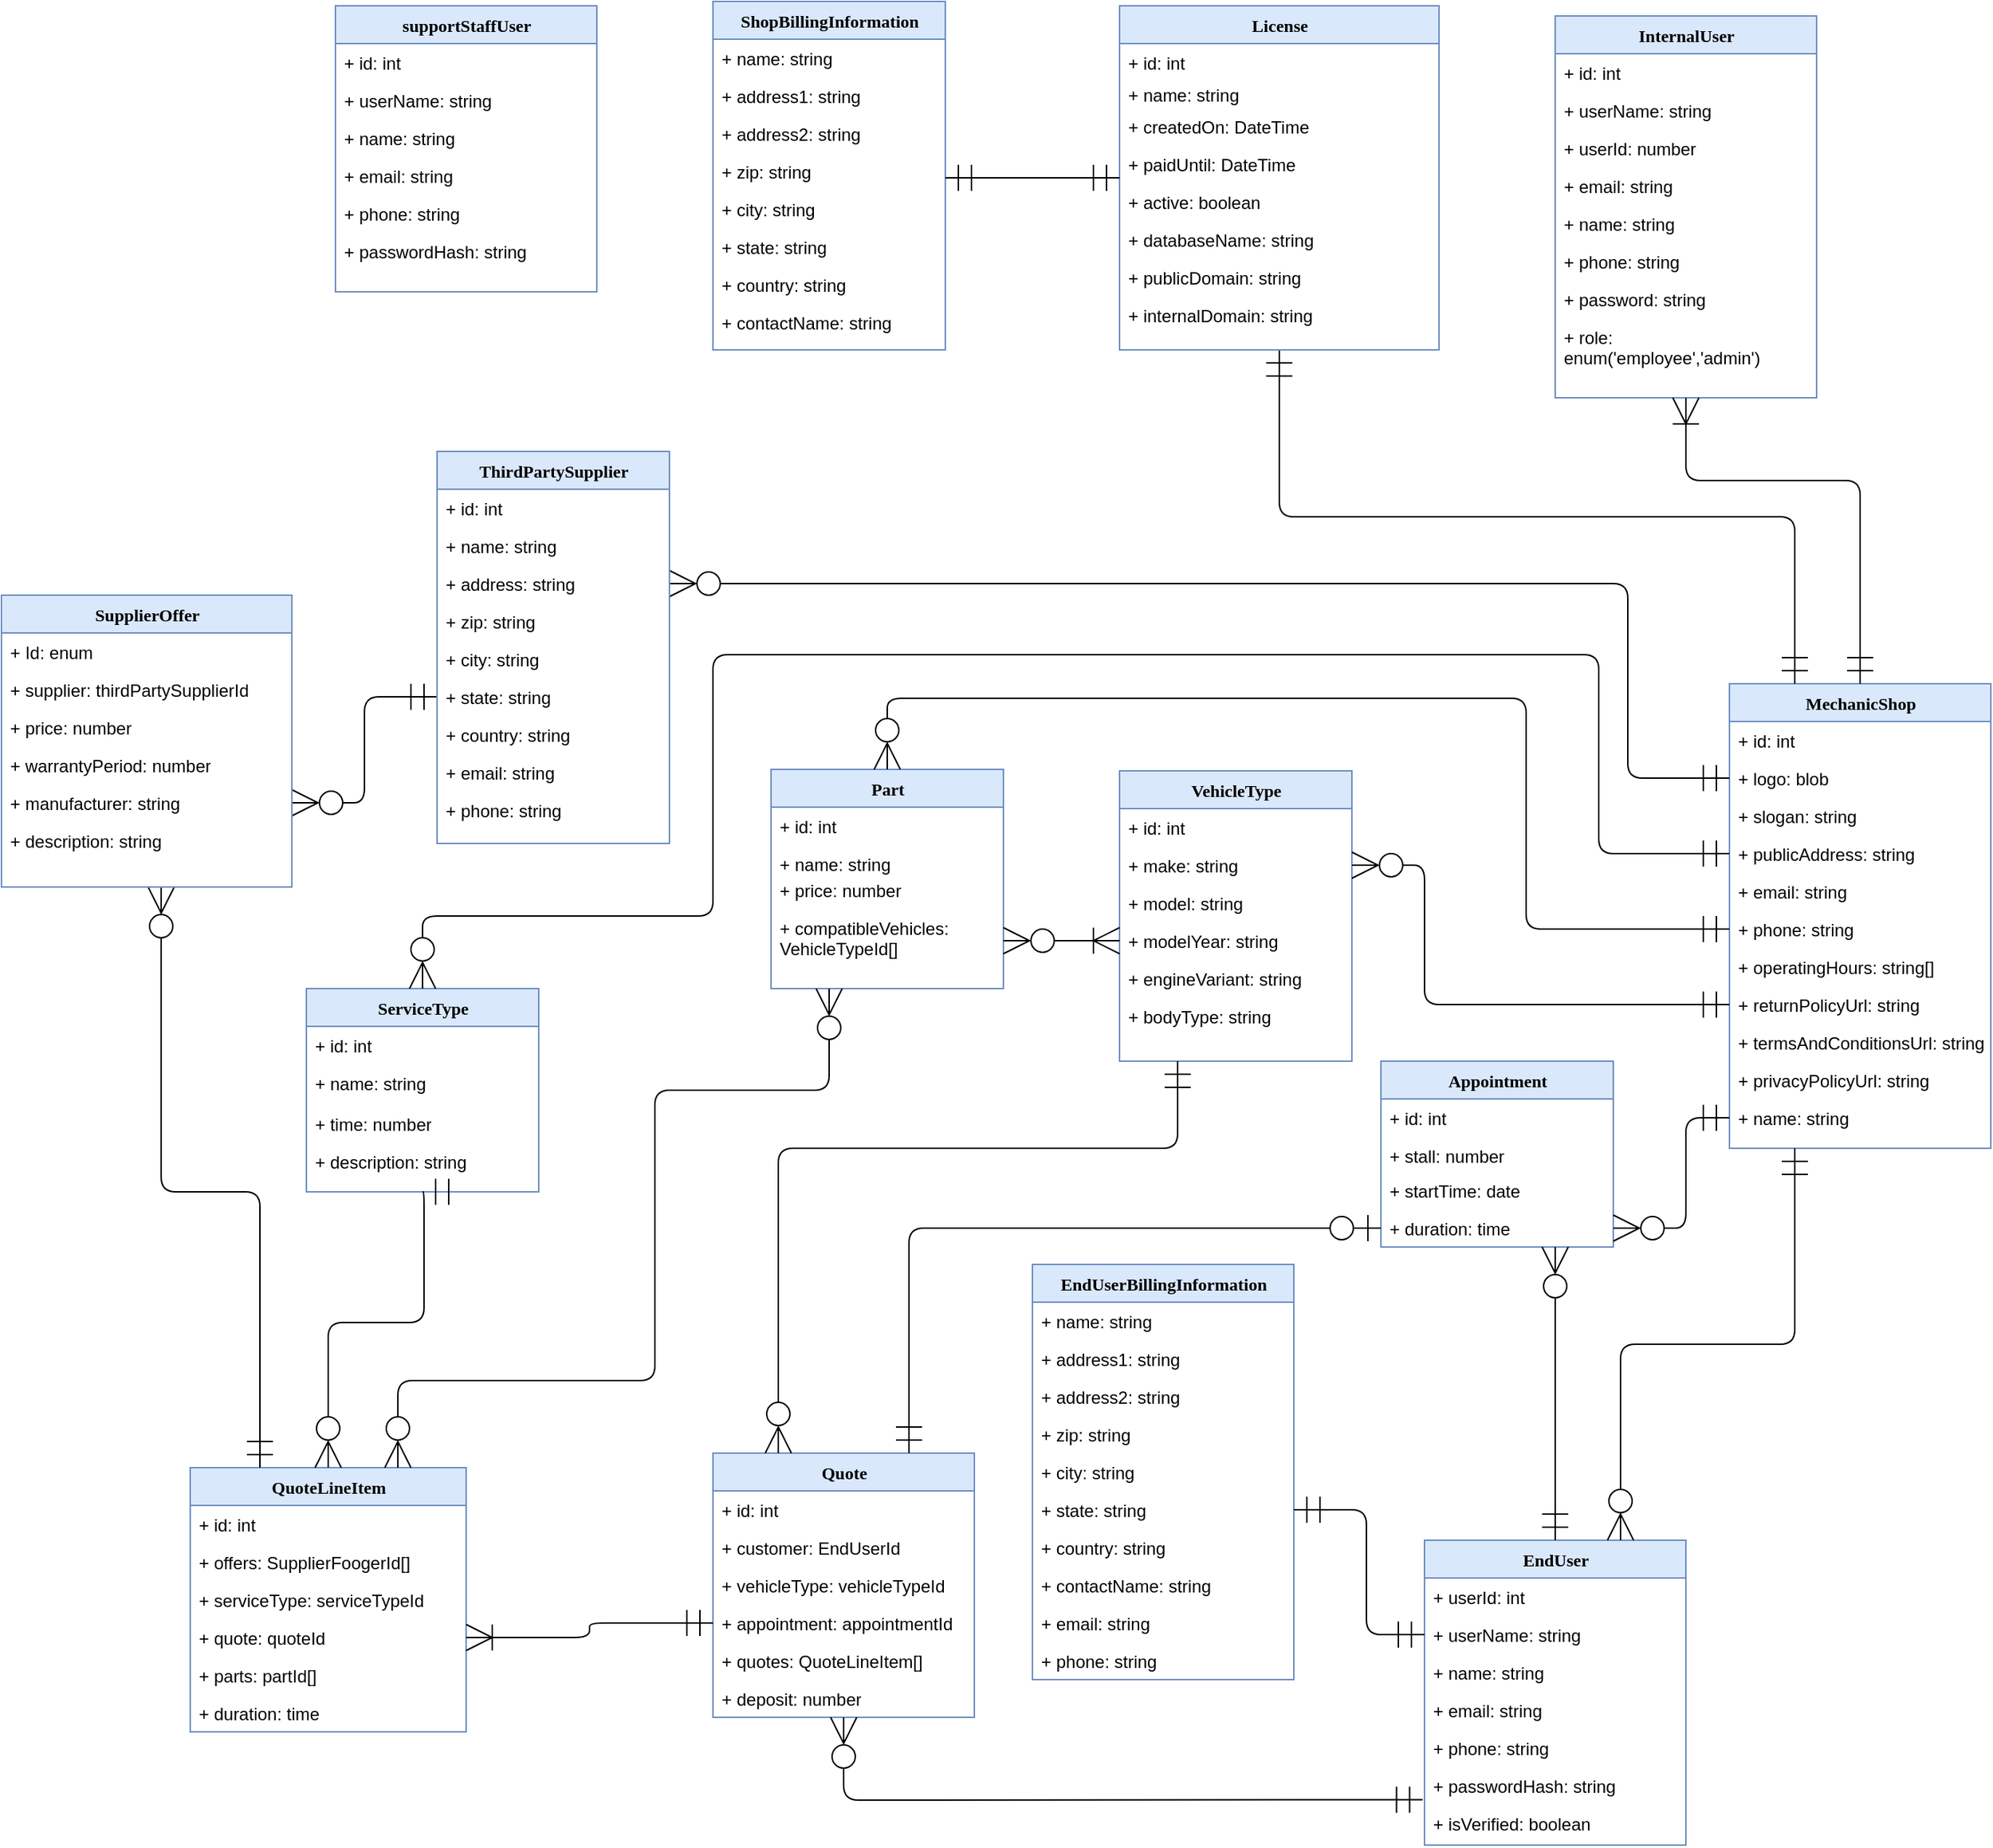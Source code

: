 <mxfile version="20.5.3" type="github">
  <diagram name="Page-1" id="9f46799a-70d6-7492-0946-bef42562c5a5">
    <mxGraphModel dx="2372" dy="1556" grid="1" gridSize="10" guides="1" tooltips="1" connect="1" arrows="1" fold="1" page="1" pageScale="1" pageWidth="1100" pageHeight="850" background="none" math="0" shadow="0">
      <root>
        <mxCell id="0" />
        <mxCell id="1" parent="0" />
        <mxCell id="78961159f06e98e8-56" value="MechanicShop" style="swimlane;html=1;fontStyle=1;align=center;verticalAlign=top;childLayout=stackLayout;horizontal=1;startSize=26;horizontalStack=0;resizeParent=1;resizeLast=0;collapsible=1;marginBottom=0;swimlaneFillColor=#ffffff;rounded=0;shadow=0;comic=0;labelBackgroundColor=none;strokeWidth=1;fillColor=#dae8fc;fontFamily=Verdana;fontSize=12;strokeColor=#6c8ebf;" parent="1" vertex="1">
          <mxGeometry x="750" y="450" width="180" height="320" as="geometry" />
        </mxCell>
        <mxCell id="H57DBLvsiJcWtCzNr-ad-3" value="+ id: int" style="text;html=1;strokeColor=none;fillColor=none;align=left;verticalAlign=top;spacingLeft=4;spacingRight=4;whiteSpace=wrap;overflow=hidden;rotatable=0;points=[[0,0.5],[1,0.5]];portConstraint=eastwest;" parent="78961159f06e98e8-56" vertex="1">
          <mxGeometry y="26" width="180" height="26" as="geometry" />
        </mxCell>
        <mxCell id="78961159f06e98e8-57" value="+ logo: blob" style="text;html=1;strokeColor=none;fillColor=none;align=left;verticalAlign=top;spacingLeft=4;spacingRight=4;whiteSpace=wrap;overflow=hidden;rotatable=0;points=[[0,0.5],[1,0.5]];portConstraint=eastwest;" parent="78961159f06e98e8-56" vertex="1">
          <mxGeometry y="52" width="180" height="26" as="geometry" />
        </mxCell>
        <mxCell id="78961159f06e98e8-58" value="+ slogan: string" style="text;html=1;strokeColor=none;fillColor=none;align=left;verticalAlign=top;spacingLeft=4;spacingRight=4;whiteSpace=wrap;overflow=hidden;rotatable=0;points=[[0,0.5],[1,0.5]];portConstraint=eastwest;" parent="78961159f06e98e8-56" vertex="1">
          <mxGeometry y="78" width="180" height="26" as="geometry" />
        </mxCell>
        <mxCell id="78961159f06e98e8-59" value="+ publicAddress: string" style="text;html=1;strokeColor=none;fillColor=none;align=left;verticalAlign=top;spacingLeft=4;spacingRight=4;whiteSpace=wrap;overflow=hidden;rotatable=0;points=[[0,0.5],[1,0.5]];portConstraint=eastwest;" parent="78961159f06e98e8-56" vertex="1">
          <mxGeometry y="104" width="180" height="26" as="geometry" />
        </mxCell>
        <mxCell id="78961159f06e98e8-60" value="+ email: string" style="text;html=1;strokeColor=none;fillColor=none;align=left;verticalAlign=top;spacingLeft=4;spacingRight=4;whiteSpace=wrap;overflow=hidden;rotatable=0;points=[[0,0.5],[1,0.5]];portConstraint=eastwest;" parent="78961159f06e98e8-56" vertex="1">
          <mxGeometry y="130" width="180" height="26" as="geometry" />
        </mxCell>
        <mxCell id="78961159f06e98e8-61" value="+ phone: string" style="text;html=1;strokeColor=none;fillColor=none;align=left;verticalAlign=top;spacingLeft=4;spacingRight=4;whiteSpace=wrap;overflow=hidden;rotatable=0;points=[[0,0.5],[1,0.5]];portConstraint=eastwest;" parent="78961159f06e98e8-56" vertex="1">
          <mxGeometry y="156" width="180" height="26" as="geometry" />
        </mxCell>
        <mxCell id="78961159f06e98e8-62" value="+ operatingHours: string[]" style="text;html=1;strokeColor=none;fillColor=none;align=left;verticalAlign=top;spacingLeft=4;spacingRight=4;whiteSpace=wrap;overflow=hidden;rotatable=0;points=[[0,0.5],[1,0.5]];portConstraint=eastwest;" parent="78961159f06e98e8-56" vertex="1">
          <mxGeometry y="182" width="180" height="26" as="geometry" />
        </mxCell>
        <mxCell id="78961159f06e98e8-63" value="+ returnPolicyUrl: string" style="text;html=1;strokeColor=none;fillColor=none;align=left;verticalAlign=top;spacingLeft=4;spacingRight=4;whiteSpace=wrap;overflow=hidden;rotatable=0;points=[[0,0.5],[1,0.5]];portConstraint=eastwest;" parent="78961159f06e98e8-56" vertex="1">
          <mxGeometry y="208" width="180" height="26" as="geometry" />
        </mxCell>
        <mxCell id="78961159f06e98e8-65" value="+ termsAndConditionsUrl: string" style="text;html=1;strokeColor=none;fillColor=none;align=left;verticalAlign=top;spacingLeft=4;spacingRight=4;whiteSpace=wrap;overflow=hidden;rotatable=0;points=[[0,0.5],[1,0.5]];portConstraint=eastwest;" parent="78961159f06e98e8-56" vertex="1">
          <mxGeometry y="234" width="180" height="26" as="geometry" />
        </mxCell>
        <mxCell id="78961159f06e98e8-66" value="+ privacyPolicyUrl: string" style="text;html=1;strokeColor=none;fillColor=none;align=left;verticalAlign=top;spacingLeft=4;spacingRight=4;whiteSpace=wrap;overflow=hidden;rotatable=0;points=[[0,0.5],[1,0.5]];portConstraint=eastwest;" parent="78961159f06e98e8-56" vertex="1">
          <mxGeometry y="260" width="180" height="26" as="geometry" />
        </mxCell>
        <mxCell id="MaNafPkNK3dRG7eyU0Rh-2" value="+ name: string" style="text;html=1;strokeColor=none;fillColor=none;align=left;verticalAlign=top;spacingLeft=4;spacingRight=4;whiteSpace=wrap;overflow=hidden;rotatable=0;points=[[0,0.5],[1,0.5]];portConstraint=eastwest;" parent="78961159f06e98e8-56" vertex="1">
          <mxGeometry y="286" width="180" height="26" as="geometry" />
        </mxCell>
        <mxCell id="78961159f06e98e8-82" value="Quote" style="swimlane;html=1;fontStyle=1;align=center;verticalAlign=top;childLayout=stackLayout;horizontal=1;startSize=26;horizontalStack=0;resizeParent=1;resizeLast=0;collapsible=1;marginBottom=0;swimlaneFillColor=#ffffff;rounded=0;shadow=0;comic=0;labelBackgroundColor=none;strokeWidth=1;fillColor=#dae8fc;fontFamily=Verdana;fontSize=12;strokeColor=#6c8ebf;" parent="1" vertex="1">
          <mxGeometry x="50" y="980" width="180" height="182" as="geometry" />
        </mxCell>
        <mxCell id="78961159f06e98e8-85" value="+ id: int" style="text;html=1;strokeColor=none;fillColor=none;align=left;verticalAlign=top;spacingLeft=4;spacingRight=4;whiteSpace=wrap;overflow=hidden;rotatable=0;points=[[0,0.5],[1,0.5]];portConstraint=eastwest;" parent="78961159f06e98e8-82" vertex="1">
          <mxGeometry y="26" width="180" height="26" as="geometry" />
        </mxCell>
        <mxCell id="78961159f06e98e8-83" value="+ customer: EndUserId" style="text;html=1;strokeColor=none;fillColor=none;align=left;verticalAlign=top;spacingLeft=4;spacingRight=4;whiteSpace=wrap;overflow=hidden;rotatable=0;points=[[0,0.5],[1,0.5]];portConstraint=eastwest;" parent="78961159f06e98e8-82" vertex="1">
          <mxGeometry y="52" width="180" height="26" as="geometry" />
        </mxCell>
        <mxCell id="78961159f06e98e8-84" value="+ vehicleType: vehicleTypeId" style="text;html=1;strokeColor=none;fillColor=none;align=left;verticalAlign=top;spacingLeft=4;spacingRight=4;whiteSpace=wrap;overflow=hidden;rotatable=0;points=[[0,0.5],[1,0.5]];portConstraint=eastwest;" parent="78961159f06e98e8-82" vertex="1">
          <mxGeometry y="78" width="180" height="26" as="geometry" />
        </mxCell>
        <mxCell id="78961159f06e98e8-86" value="+ appointment: appointmentId" style="text;html=1;strokeColor=none;fillColor=none;align=left;verticalAlign=top;spacingLeft=4;spacingRight=4;whiteSpace=wrap;overflow=hidden;rotatable=0;points=[[0,0.5],[1,0.5]];portConstraint=eastwest;" parent="78961159f06e98e8-82" vertex="1">
          <mxGeometry y="104" width="180" height="26" as="geometry" />
        </mxCell>
        <mxCell id="oYB8g6RDm28TTKAah0OT-1" value="+ quotes: QuoteLineItem[]" style="text;html=1;strokeColor=none;fillColor=none;align=left;verticalAlign=top;spacingLeft=4;spacingRight=4;whiteSpace=wrap;overflow=hidden;rotatable=0;points=[[0,0.5],[1,0.5]];portConstraint=eastwest;" vertex="1" parent="78961159f06e98e8-82">
          <mxGeometry y="130" width="180" height="26" as="geometry" />
        </mxCell>
        <mxCell id="oYB8g6RDm28TTKAah0OT-2" value="+ deposit: number" style="text;html=1;strokeColor=none;fillColor=none;align=left;verticalAlign=top;spacingLeft=4;spacingRight=4;whiteSpace=wrap;overflow=hidden;rotatable=0;points=[[0,0.5],[1,0.5]];portConstraint=eastwest;" vertex="1" parent="78961159f06e98e8-82">
          <mxGeometry y="156" width="180" height="26" as="geometry" />
        </mxCell>
        <mxCell id="78961159f06e98e8-95" value="QuoteLineItem" style="swimlane;html=1;fontStyle=1;align=center;verticalAlign=top;childLayout=stackLayout;horizontal=1;startSize=26;horizontalStack=0;resizeParent=1;resizeLast=0;collapsible=1;marginBottom=0;swimlaneFillColor=#ffffff;rounded=0;shadow=0;comic=0;labelBackgroundColor=none;strokeWidth=1;fillColor=#dae8fc;fontFamily=Verdana;fontSize=12;strokeColor=#6c8ebf;" parent="1" vertex="1">
          <mxGeometry x="-310" y="990" width="190" height="182" as="geometry" />
        </mxCell>
        <mxCell id="78961159f06e98e8-87" value="+ id: int" style="text;html=1;strokeColor=none;fillColor=none;align=left;verticalAlign=top;spacingLeft=4;spacingRight=4;whiteSpace=wrap;overflow=hidden;rotatable=0;points=[[0,0.5],[1,0.5]];portConstraint=eastwest;" parent="78961159f06e98e8-95" vertex="1">
          <mxGeometry y="26" width="190" height="26" as="geometry" />
        </mxCell>
        <mxCell id="78961159f06e98e8-96" value="+ offers: SupplierFoogerId[]" style="text;html=1;strokeColor=none;fillColor=none;align=left;verticalAlign=top;spacingLeft=4;spacingRight=4;whiteSpace=wrap;overflow=hidden;rotatable=0;points=[[0,0.5],[1,0.5]];portConstraint=eastwest;" parent="78961159f06e98e8-95" vertex="1">
          <mxGeometry y="52" width="190" height="26" as="geometry" />
        </mxCell>
        <mxCell id="78961159f06e98e8-97" value="+ serviceType: serviceTypeId&amp;nbsp;" style="text;html=1;strokeColor=none;fillColor=none;align=left;verticalAlign=top;spacingLeft=4;spacingRight=4;whiteSpace=wrap;overflow=hidden;rotatable=0;points=[[0,0.5],[1,0.5]];portConstraint=eastwest;" parent="78961159f06e98e8-95" vertex="1">
          <mxGeometry y="78" width="190" height="26" as="geometry" />
        </mxCell>
        <mxCell id="78961159f06e98e8-98" value="+ quote: quoteId" style="text;html=1;strokeColor=none;fillColor=none;align=left;verticalAlign=top;spacingLeft=4;spacingRight=4;whiteSpace=wrap;overflow=hidden;rotatable=0;points=[[0,0.5],[1,0.5]];portConstraint=eastwest;" parent="78961159f06e98e8-95" vertex="1">
          <mxGeometry y="104" width="190" height="26" as="geometry" />
        </mxCell>
        <mxCell id="78961159f06e98e8-102" value="+ parts: partId[]" style="text;html=1;strokeColor=none;fillColor=none;align=left;verticalAlign=top;spacingLeft=4;spacingRight=4;whiteSpace=wrap;overflow=hidden;rotatable=0;points=[[0,0.5],[1,0.5]];portConstraint=eastwest;" parent="78961159f06e98e8-95" vertex="1">
          <mxGeometry y="130" width="190" height="26" as="geometry" />
        </mxCell>
        <mxCell id="oYB8g6RDm28TTKAah0OT-4" value="+ duration: time" style="text;html=1;strokeColor=none;fillColor=none;align=left;verticalAlign=top;spacingLeft=4;spacingRight=4;whiteSpace=wrap;overflow=hidden;rotatable=0;points=[[0,0.5],[1,0.5]];portConstraint=eastwest;" vertex="1" parent="78961159f06e98e8-95">
          <mxGeometry y="156" width="190" height="26" as="geometry" />
        </mxCell>
        <mxCell id="46ZdBslRODWZEYfCIZZH-12" value="" style="endArrow=ERmandOne;html=1;edgeStyle=orthogonalEdgeStyle;rounded=1;exitX=0.5;exitY=1;exitDx=0;exitDy=0;entryX=0.25;entryY=0;entryDx=0;entryDy=0;startArrow=ERmandOne;startFill=0;endFill=0;endSize=16;startSize=16;" parent="1" source="ke-xXv9OqPbWqF709rVO-10" target="78961159f06e98e8-56" edge="1">
          <mxGeometry relative="1" as="geometry">
            <mxPoint x="480" y="360" as="sourcePoint" />
            <mxPoint x="500" y="490" as="targetPoint" />
          </mxGeometry>
        </mxCell>
        <mxCell id="46ZdBslRODWZEYfCIZZH-15" value="InternalUser" style="swimlane;html=1;fontStyle=1;align=center;verticalAlign=top;childLayout=stackLayout;horizontal=1;startSize=26;horizontalStack=0;resizeParent=1;resizeLast=0;collapsible=1;marginBottom=0;swimlaneFillColor=#ffffff;rounded=0;shadow=0;comic=0;labelBackgroundColor=none;strokeWidth=1;fillColor=#dae8fc;fontFamily=Verdana;fontSize=12;strokeColor=#6c8ebf;" parent="1" vertex="1">
          <mxGeometry x="630" y="-10" width="180" height="263" as="geometry" />
        </mxCell>
        <mxCell id="H57DBLvsiJcWtCzNr-ad-4" value="+ id: int" style="text;html=1;strokeColor=none;fillColor=none;align=left;verticalAlign=top;spacingLeft=4;spacingRight=4;whiteSpace=wrap;overflow=hidden;rotatable=0;points=[[0,0.5],[1,0.5]];portConstraint=eastwest;" parent="46ZdBslRODWZEYfCIZZH-15" vertex="1">
          <mxGeometry y="26" width="180" height="26" as="geometry" />
        </mxCell>
        <mxCell id="46ZdBslRODWZEYfCIZZH-16" value="+ userName: string" style="text;html=1;strokeColor=none;fillColor=none;align=left;verticalAlign=top;spacingLeft=4;spacingRight=4;whiteSpace=wrap;overflow=hidden;rotatable=0;points=[[0,0.5],[1,0.5]];portConstraint=eastwest;" parent="46ZdBslRODWZEYfCIZZH-15" vertex="1">
          <mxGeometry y="52" width="180" height="26" as="geometry" />
        </mxCell>
        <mxCell id="46ZdBslRODWZEYfCIZZH-17" value="+ userId: number" style="text;html=1;strokeColor=none;fillColor=none;align=left;verticalAlign=top;spacingLeft=4;spacingRight=4;whiteSpace=wrap;overflow=hidden;rotatable=0;points=[[0,0.5],[1,0.5]];portConstraint=eastwest;" parent="46ZdBslRODWZEYfCIZZH-15" vertex="1">
          <mxGeometry y="78" width="180" height="26" as="geometry" />
        </mxCell>
        <mxCell id="46ZdBslRODWZEYfCIZZH-18" value="+ email: string" style="text;html=1;strokeColor=none;fillColor=none;align=left;verticalAlign=top;spacingLeft=4;spacingRight=4;whiteSpace=wrap;overflow=hidden;rotatable=0;points=[[0,0.5],[1,0.5]];portConstraint=eastwest;" parent="46ZdBslRODWZEYfCIZZH-15" vertex="1">
          <mxGeometry y="104" width="180" height="26" as="geometry" />
        </mxCell>
        <mxCell id="46ZdBslRODWZEYfCIZZH-19" value="+ name: string" style="text;html=1;strokeColor=none;fillColor=none;align=left;verticalAlign=top;spacingLeft=4;spacingRight=4;whiteSpace=wrap;overflow=hidden;rotatable=0;points=[[0,0.5],[1,0.5]];portConstraint=eastwest;" parent="46ZdBslRODWZEYfCIZZH-15" vertex="1">
          <mxGeometry y="130" width="180" height="26" as="geometry" />
        </mxCell>
        <mxCell id="46ZdBslRODWZEYfCIZZH-20" value="+ phone: string" style="text;html=1;strokeColor=none;fillColor=none;align=left;verticalAlign=top;spacingLeft=4;spacingRight=4;whiteSpace=wrap;overflow=hidden;rotatable=0;points=[[0,0.5],[1,0.5]];portConstraint=eastwest;" parent="46ZdBslRODWZEYfCIZZH-15" vertex="1">
          <mxGeometry y="156" width="180" height="26" as="geometry" />
        </mxCell>
        <mxCell id="46ZdBslRODWZEYfCIZZH-21" value="+ password: string" style="text;html=1;strokeColor=none;fillColor=none;align=left;verticalAlign=top;spacingLeft=4;spacingRight=4;whiteSpace=wrap;overflow=hidden;rotatable=0;points=[[0,0.5],[1,0.5]];portConstraint=eastwest;" parent="46ZdBslRODWZEYfCIZZH-15" vertex="1">
          <mxGeometry y="182" width="180" height="26" as="geometry" />
        </mxCell>
        <mxCell id="MaNafPkNK3dRG7eyU0Rh-1" value="+ role: enum(&#39;employee&#39;,&#39;admin&#39;)" style="text;html=1;strokeColor=none;fillColor=none;align=left;verticalAlign=top;spacingLeft=4;spacingRight=4;whiteSpace=wrap;overflow=hidden;rotatable=0;points=[[0,0.5],[1,0.5]];portConstraint=eastwest;" parent="46ZdBslRODWZEYfCIZZH-15" vertex="1">
          <mxGeometry y="208" width="180" height="38" as="geometry" />
        </mxCell>
        <mxCell id="46ZdBslRODWZEYfCIZZH-25" value="" style="endArrow=ERoneToMany;html=1;edgeStyle=orthogonalEdgeStyle;rounded=1;exitX=0.5;exitY=0;exitDx=0;exitDy=0;entryX=0.5;entryY=1;entryDx=0;entryDy=0;endFill=0;startArrow=ERmandOne;startFill=0;endSize=16;startSize=16;" parent="1" source="78961159f06e98e8-56" target="46ZdBslRODWZEYfCIZZH-15" edge="1">
          <mxGeometry relative="1" as="geometry">
            <mxPoint x="895" y="708" as="sourcePoint" />
            <mxPoint x="1055" y="708" as="targetPoint" />
            <Array as="points">
              <mxPoint x="840" y="310" />
              <mxPoint x="720" y="310" />
            </Array>
          </mxGeometry>
        </mxCell>
        <mxCell id="46ZdBslRODWZEYfCIZZH-28" value="EndUserBillingInformation" style="swimlane;html=1;fontStyle=1;align=center;verticalAlign=top;childLayout=stackLayout;horizontal=1;startSize=26;horizontalStack=0;resizeParent=1;resizeLast=0;collapsible=1;marginBottom=0;swimlaneFillColor=#ffffff;rounded=0;shadow=0;comic=0;labelBackgroundColor=none;strokeWidth=1;fillColor=#dae8fc;fontFamily=Verdana;fontSize=12;strokeColor=#6c8ebf;" parent="1" vertex="1">
          <mxGeometry x="270" y="850" width="180" height="286" as="geometry" />
        </mxCell>
        <mxCell id="46ZdBslRODWZEYfCIZZH-29" value="+ name: string" style="text;html=1;strokeColor=none;fillColor=none;align=left;verticalAlign=top;spacingLeft=4;spacingRight=4;whiteSpace=wrap;overflow=hidden;rotatable=0;points=[[0,0.5],[1,0.5]];portConstraint=eastwest;" parent="46ZdBslRODWZEYfCIZZH-28" vertex="1">
          <mxGeometry y="26" width="180" height="26" as="geometry" />
        </mxCell>
        <mxCell id="46ZdBslRODWZEYfCIZZH-30" value="+ address1: string" style="text;html=1;strokeColor=none;fillColor=none;align=left;verticalAlign=top;spacingLeft=4;spacingRight=4;whiteSpace=wrap;overflow=hidden;rotatable=0;points=[[0,0.5],[1,0.5]];portConstraint=eastwest;" parent="46ZdBslRODWZEYfCIZZH-28" vertex="1">
          <mxGeometry y="52" width="180" height="26" as="geometry" />
        </mxCell>
        <mxCell id="46ZdBslRODWZEYfCIZZH-31" value="+ address2: string" style="text;html=1;strokeColor=none;fillColor=none;align=left;verticalAlign=top;spacingLeft=4;spacingRight=4;whiteSpace=wrap;overflow=hidden;rotatable=0;points=[[0,0.5],[1,0.5]];portConstraint=eastwest;" parent="46ZdBslRODWZEYfCIZZH-28" vertex="1">
          <mxGeometry y="78" width="180" height="26" as="geometry" />
        </mxCell>
        <mxCell id="46ZdBslRODWZEYfCIZZH-32" value="+ zip: string" style="text;html=1;strokeColor=none;fillColor=none;align=left;verticalAlign=top;spacingLeft=4;spacingRight=4;whiteSpace=wrap;overflow=hidden;rotatable=0;points=[[0,0.5],[1,0.5]];portConstraint=eastwest;" parent="46ZdBslRODWZEYfCIZZH-28" vertex="1">
          <mxGeometry y="104" width="180" height="26" as="geometry" />
        </mxCell>
        <mxCell id="46ZdBslRODWZEYfCIZZH-33" value="+ city: string" style="text;html=1;strokeColor=none;fillColor=none;align=left;verticalAlign=top;spacingLeft=4;spacingRight=4;whiteSpace=wrap;overflow=hidden;rotatable=0;points=[[0,0.5],[1,0.5]];portConstraint=eastwest;" parent="46ZdBslRODWZEYfCIZZH-28" vertex="1">
          <mxGeometry y="130" width="180" height="26" as="geometry" />
        </mxCell>
        <mxCell id="46ZdBslRODWZEYfCIZZH-34" value="+ state: string" style="text;html=1;strokeColor=none;fillColor=none;align=left;verticalAlign=top;spacingLeft=4;spacingRight=4;whiteSpace=wrap;overflow=hidden;rotatable=0;points=[[0,0.5],[1,0.5]];portConstraint=eastwest;" parent="46ZdBslRODWZEYfCIZZH-28" vertex="1">
          <mxGeometry y="156" width="180" height="26" as="geometry" />
        </mxCell>
        <mxCell id="46ZdBslRODWZEYfCIZZH-35" value="+ country: string" style="text;html=1;strokeColor=none;fillColor=none;align=left;verticalAlign=top;spacingLeft=4;spacingRight=4;whiteSpace=wrap;overflow=hidden;rotatable=0;points=[[0,0.5],[1,0.5]];portConstraint=eastwest;" parent="46ZdBslRODWZEYfCIZZH-28" vertex="1">
          <mxGeometry y="182" width="180" height="26" as="geometry" />
        </mxCell>
        <mxCell id="46ZdBslRODWZEYfCIZZH-36" value="+ contactName: string" style="text;html=1;strokeColor=none;fillColor=none;align=left;verticalAlign=top;spacingLeft=4;spacingRight=4;whiteSpace=wrap;overflow=hidden;rotatable=0;points=[[0,0.5],[1,0.5]];portConstraint=eastwest;" parent="46ZdBslRODWZEYfCIZZH-28" vertex="1">
          <mxGeometry y="208" width="180" height="26" as="geometry" />
        </mxCell>
        <mxCell id="46ZdBslRODWZEYfCIZZH-37" value="+ email: string" style="text;html=1;strokeColor=none;fillColor=none;align=left;verticalAlign=top;spacingLeft=4;spacingRight=4;whiteSpace=wrap;overflow=hidden;rotatable=0;points=[[0,0.5],[1,0.5]];portConstraint=eastwest;" parent="46ZdBslRODWZEYfCIZZH-28" vertex="1">
          <mxGeometry y="234" width="180" height="26" as="geometry" />
        </mxCell>
        <mxCell id="46ZdBslRODWZEYfCIZZH-38" value="+ phone: string" style="text;html=1;strokeColor=none;fillColor=none;align=left;verticalAlign=top;spacingLeft=4;spacingRight=4;whiteSpace=wrap;overflow=hidden;rotatable=0;points=[[0,0.5],[1,0.5]];portConstraint=eastwest;" parent="46ZdBslRODWZEYfCIZZH-28" vertex="1">
          <mxGeometry y="260" width="180" height="26" as="geometry" />
        </mxCell>
        <mxCell id="46ZdBslRODWZEYfCIZZH-40" value="" style="endArrow=ERmandOne;endFill=0;endSize=16;html=1;rounded=1;strokeColor=default;exitX=1;exitY=0.5;exitDx=0;exitDy=0;edgeStyle=orthogonalEdgeStyle;startSize=16;entryX=0;entryY=0.5;entryDx=0;entryDy=0;startArrow=ERoneToMany;startFill=0;" parent="1" source="78961159f06e98e8-98" target="78961159f06e98e8-86" edge="1">
          <mxGeometry width="160" relative="1" as="geometry">
            <mxPoint x="-260" y="1818" as="sourcePoint" />
            <mxPoint x="20" y="1093" as="targetPoint" />
          </mxGeometry>
        </mxCell>
        <mxCell id="46ZdBslRODWZEYfCIZZH-41" value="" style="endArrow=ERzeroToMany;html=1;edgeStyle=orthogonalEdgeStyle;rounded=1;startSize=16;endSize=16;strokeColor=default;exitX=-0.007;exitY=0.873;exitDx=0;exitDy=0;startArrow=ERmandOne;startFill=0;endFill=0;entryX=0.5;entryY=1;entryDx=0;entryDy=0;exitPerimeter=0;" parent="1" source="46ZdBslRODWZEYfCIZZH-52" target="78961159f06e98e8-82" edge="1">
          <mxGeometry relative="1" as="geometry">
            <mxPoint x="340" y="980" as="sourcePoint" />
            <mxPoint x="230" y="1123" as="targetPoint" />
            <Array as="points">
              <mxPoint x="510" y="1219" />
              <mxPoint x="140" y="1219" />
            </Array>
          </mxGeometry>
        </mxCell>
        <mxCell id="46ZdBslRODWZEYfCIZZH-42" value="1" style="edgeLabel;resizable=0;html=1;align=left;verticalAlign=bottom;" parent="46ZdBslRODWZEYfCIZZH-41" connectable="0" vertex="1">
          <mxGeometry x="-1" relative="1" as="geometry" />
        </mxCell>
        <mxCell id="46ZdBslRODWZEYfCIZZH-46" value="EndUser" style="swimlane;html=1;fontStyle=1;align=center;verticalAlign=top;childLayout=stackLayout;horizontal=1;startSize=26;horizontalStack=0;resizeParent=1;resizeLast=0;collapsible=1;marginBottom=0;swimlaneFillColor=#ffffff;rounded=0;shadow=0;comic=0;labelBackgroundColor=none;strokeWidth=1;fillColor=#dae8fc;fontFamily=Verdana;fontSize=12;strokeColor=#6c8ebf;" parent="1" vertex="1">
          <mxGeometry x="540" y="1040" width="180" height="210" as="geometry" />
        </mxCell>
        <mxCell id="78961159f06e98e8-89" value="+ userId: int" style="text;html=1;strokeColor=none;fillColor=none;align=left;verticalAlign=top;spacingLeft=4;spacingRight=4;whiteSpace=wrap;overflow=hidden;rotatable=0;points=[[0,0.5],[1,0.5]];portConstraint=eastwest;" parent="46ZdBslRODWZEYfCIZZH-46" vertex="1">
          <mxGeometry y="26" width="180" height="26" as="geometry" />
        </mxCell>
        <mxCell id="46ZdBslRODWZEYfCIZZH-48" value="+ userName: string" style="text;html=1;strokeColor=none;fillColor=none;align=left;verticalAlign=top;spacingLeft=4;spacingRight=4;whiteSpace=wrap;overflow=hidden;rotatable=0;points=[[0,0.5],[1,0.5]];portConstraint=eastwest;" parent="46ZdBslRODWZEYfCIZZH-46" vertex="1">
          <mxGeometry y="52" width="180" height="26" as="geometry" />
        </mxCell>
        <mxCell id="46ZdBslRODWZEYfCIZZH-49" value="+ name: string" style="text;html=1;strokeColor=none;fillColor=none;align=left;verticalAlign=top;spacingLeft=4;spacingRight=4;whiteSpace=wrap;overflow=hidden;rotatable=0;points=[[0,0.5],[1,0.5]];portConstraint=eastwest;" parent="46ZdBslRODWZEYfCIZZH-46" vertex="1">
          <mxGeometry y="78" width="180" height="26" as="geometry" />
        </mxCell>
        <mxCell id="46ZdBslRODWZEYfCIZZH-50" value="+ email: string" style="text;html=1;strokeColor=none;fillColor=none;align=left;verticalAlign=top;spacingLeft=4;spacingRight=4;whiteSpace=wrap;overflow=hidden;rotatable=0;points=[[0,0.5],[1,0.5]];portConstraint=eastwest;" parent="46ZdBslRODWZEYfCIZZH-46" vertex="1">
          <mxGeometry y="104" width="180" height="26" as="geometry" />
        </mxCell>
        <mxCell id="46ZdBslRODWZEYfCIZZH-51" value="+ phone: string" style="text;html=1;strokeColor=none;fillColor=none;align=left;verticalAlign=top;spacingLeft=4;spacingRight=4;whiteSpace=wrap;overflow=hidden;rotatable=0;points=[[0,0.5],[1,0.5]];portConstraint=eastwest;" parent="46ZdBslRODWZEYfCIZZH-46" vertex="1">
          <mxGeometry y="130" width="180" height="26" as="geometry" />
        </mxCell>
        <mxCell id="46ZdBslRODWZEYfCIZZH-52" value="+ passwordHash: string" style="text;html=1;strokeColor=none;fillColor=none;align=left;verticalAlign=top;spacingLeft=4;spacingRight=4;whiteSpace=wrap;overflow=hidden;rotatable=0;points=[[0,0.5],[1,0.5]];portConstraint=eastwest;" parent="46ZdBslRODWZEYfCIZZH-46" vertex="1">
          <mxGeometry y="156" width="180" height="26" as="geometry" />
        </mxCell>
        <mxCell id="oYB8g6RDm28TTKAah0OT-3" value="+ isVerified: boolean" style="text;html=1;strokeColor=none;fillColor=none;align=left;verticalAlign=top;spacingLeft=4;spacingRight=4;whiteSpace=wrap;overflow=hidden;rotatable=0;points=[[0,0.5],[1,0.5]];portConstraint=eastwest;" vertex="1" parent="46ZdBslRODWZEYfCIZZH-46">
          <mxGeometry y="182" width="180" height="26" as="geometry" />
        </mxCell>
        <mxCell id="46ZdBslRODWZEYfCIZZH-56" value="" style="endArrow=ERmandOne;endFill=0;endSize=16;html=1;rounded=1;strokeColor=default;exitX=1;exitY=0.5;exitDx=0;exitDy=0;entryX=0;entryY=0.5;entryDx=0;entryDy=0;edgeStyle=orthogonalEdgeStyle;startArrow=ERmandOne;startFill=0;startSize=16;" parent="1" source="46ZdBslRODWZEYfCIZZH-34" edge="1">
          <mxGeometry width="160" relative="1" as="geometry">
            <mxPoint x="430" y="1030" as="sourcePoint" />
            <mxPoint x="540" y="1105" as="targetPoint" />
            <Array as="points">
              <mxPoint x="500" y="1019" />
              <mxPoint x="500" y="1105" />
            </Array>
          </mxGeometry>
        </mxCell>
        <mxCell id="46ZdBslRODWZEYfCIZZH-59" value="Appointment" style="swimlane;html=1;fontStyle=1;align=center;verticalAlign=top;childLayout=stackLayout;horizontal=1;startSize=26;horizontalStack=0;resizeParent=1;resizeLast=0;collapsible=1;marginBottom=0;swimlaneFillColor=#ffffff;rounded=0;shadow=0;comic=0;labelBackgroundColor=none;strokeWidth=1;fillColor=#dae8fc;fontFamily=Verdana;fontSize=12;strokeColor=#6c8ebf;" parent="1" vertex="1">
          <mxGeometry x="510" y="710" width="160" height="128" as="geometry" />
        </mxCell>
        <mxCell id="46ZdBslRODWZEYfCIZZH-63" value="+ id: int" style="text;html=1;strokeColor=none;fillColor=none;align=left;verticalAlign=top;spacingLeft=4;spacingRight=4;whiteSpace=wrap;overflow=hidden;rotatable=0;points=[[0,0.5],[1,0.5]];portConstraint=eastwest;" parent="46ZdBslRODWZEYfCIZZH-59" vertex="1">
          <mxGeometry y="26" width="160" height="26" as="geometry" />
        </mxCell>
        <mxCell id="46ZdBslRODWZEYfCIZZH-60" value="+ stall: number" style="text;html=1;strokeColor=none;fillColor=none;align=left;verticalAlign=top;spacingLeft=4;spacingRight=4;whiteSpace=wrap;overflow=hidden;rotatable=0;points=[[0,0.5],[1,0.5]];portConstraint=eastwest;" parent="46ZdBslRODWZEYfCIZZH-59" vertex="1">
          <mxGeometry y="52" width="160" height="24" as="geometry" />
        </mxCell>
        <mxCell id="46ZdBslRODWZEYfCIZZH-61" value="+ startTime: date" style="text;html=1;strokeColor=none;fillColor=none;align=left;verticalAlign=top;spacingLeft=4;spacingRight=4;whiteSpace=wrap;overflow=hidden;rotatable=0;points=[[0,0.5],[1,0.5]];portConstraint=eastwest;" parent="46ZdBslRODWZEYfCIZZH-59" vertex="1">
          <mxGeometry y="76" width="160" height="26" as="geometry" />
        </mxCell>
        <mxCell id="46ZdBslRODWZEYfCIZZH-62" value="+ duration: time" style="text;html=1;strokeColor=none;fillColor=none;align=left;verticalAlign=top;spacingLeft=4;spacingRight=4;whiteSpace=wrap;overflow=hidden;rotatable=0;points=[[0,0.5],[1,0.5]];portConstraint=eastwest;" parent="46ZdBslRODWZEYfCIZZH-59" vertex="1">
          <mxGeometry y="102" width="160" height="26" as="geometry" />
        </mxCell>
        <mxCell id="46ZdBslRODWZEYfCIZZH-67" value="" style="endArrow=ERzeroToMany;html=1;edgeStyle=orthogonalEdgeStyle;rounded=1;startSize=16;endSize=16;strokeColor=default;exitX=0.25;exitY=1;exitDx=0;exitDy=0;entryX=0.75;entryY=0;entryDx=0;entryDy=0;endFill=0;startArrow=ERmandOne;startFill=0;" parent="1" source="78961159f06e98e8-56" target="46ZdBslRODWZEYfCIZZH-46" edge="1">
          <mxGeometry relative="1" as="geometry">
            <mxPoint x="110" y="840" as="sourcePoint" />
            <mxPoint x="270" y="840" as="targetPoint" />
          </mxGeometry>
        </mxCell>
        <mxCell id="46ZdBslRODWZEYfCIZZH-70" value="" style="endArrow=ERzeroToMany;html=1;edgeStyle=orthogonalEdgeStyle;rounded=1;startSize=16;endSize=16;strokeColor=default;exitX=0;exitY=0.5;exitDx=0;exitDy=0;entryX=1;entryY=0.5;entryDx=0;entryDy=0;endFill=0;startArrow=ERmandOne;startFill=0;" parent="1" source="MaNafPkNK3dRG7eyU0Rh-2" target="46ZdBslRODWZEYfCIZZH-62" edge="1">
          <mxGeometry relative="1" as="geometry">
            <mxPoint x="710" y="731" as="sourcePoint" />
            <mxPoint x="530" y="580" as="targetPoint" />
            <Array as="points">
              <mxPoint x="720" y="749" />
              <mxPoint x="720" y="825" />
            </Array>
          </mxGeometry>
        </mxCell>
        <mxCell id="46ZdBslRODWZEYfCIZZH-73" value="" style="endArrow=ERzeroToOne;html=1;edgeStyle=orthogonalEdgeStyle;rounded=1;startSize=16;endSize=16;strokeColor=default;entryX=0;entryY=0.5;entryDx=0;entryDy=0;exitX=0.75;exitY=0;exitDx=0;exitDy=0;startArrow=ERmandOne;startFill=0;endFill=0;" parent="1" source="78961159f06e98e8-82" target="46ZdBslRODWZEYfCIZZH-62" edge="1">
          <mxGeometry relative="1" as="geometry">
            <mxPoint x="160" y="680" as="sourcePoint" />
            <mxPoint x="320" y="680" as="targetPoint" />
            <Array as="points">
              <mxPoint x="185" y="825" />
            </Array>
          </mxGeometry>
        </mxCell>
        <mxCell id="46ZdBslRODWZEYfCIZZH-76" value="" style="endArrow=ERmandOne;html=1;edgeStyle=orthogonalEdgeStyle;rounded=1;startSize=16;endSize=16;strokeColor=default;entryX=0.5;entryY=0;entryDx=0;entryDy=0;exitX=0.75;exitY=1;exitDx=0;exitDy=0;startArrow=ERzeroToMany;startFill=0;endFill=0;" parent="1" source="46ZdBslRODWZEYfCIZZH-59" target="46ZdBslRODWZEYfCIZZH-46" edge="1">
          <mxGeometry relative="1" as="geometry">
            <mxPoint x="490" y="690" as="sourcePoint" />
            <mxPoint x="320" y="680" as="targetPoint" />
            <Array as="points" />
          </mxGeometry>
        </mxCell>
        <mxCell id="46ZdBslRODWZEYfCIZZH-90" value="" style="endArrow=ERzeroToMany;html=1;edgeStyle=orthogonalEdgeStyle;rounded=1;startSize=16;endSize=16;strokeColor=default;exitX=0;exitY=0.5;exitDx=0;exitDy=0;endFill=0;startArrow=ERmandOne;startFill=0;" parent="1" source="78961159f06e98e8-57" target="ke-xXv9OqPbWqF709rVO-37" edge="1">
          <mxGeometry relative="1" as="geometry">
            <mxPoint x="170" y="510" as="sourcePoint" />
            <mxPoint x="100" y="439" as="targetPoint" />
            <Array as="points">
              <mxPoint x="680" y="515" />
              <mxPoint x="680" y="381" />
            </Array>
          </mxGeometry>
        </mxCell>
        <mxCell id="46ZdBslRODWZEYfCIZZH-102" value="" style="endArrow=ERzeroToMany;html=1;edgeStyle=orthogonalEdgeStyle;rounded=1;startSize=16;endSize=16;strokeColor=default;exitX=0;exitY=0.5;exitDx=0;exitDy=0;entryX=1;entryY=0.5;entryDx=0;entryDy=0;startArrow=ERmandOne;startFill=0;endFill=0;" parent="1" source="ke-xXv9OqPbWqF709rVO-40" target="ke-xXv9OqPbWqF709rVO-52" edge="1">
          <mxGeometry relative="1" as="geometry">
            <mxPoint x="-140" y="517" as="sourcePoint" />
            <mxPoint x="-180" y="517.0" as="targetPoint" />
          </mxGeometry>
        </mxCell>
        <mxCell id="46ZdBslRODWZEYfCIZZH-105" value="" style="endArrow=ERmandOne;html=1;edgeStyle=orthogonalEdgeStyle;rounded=1;startSize=16;endSize=16;strokeColor=default;startArrow=ERzeroToMany;startFill=0;endFill=0;entryX=0.25;entryY=0;entryDx=0;entryDy=0;" parent="1" target="78961159f06e98e8-95" edge="1">
          <mxGeometry relative="1" as="geometry">
            <mxPoint x="-330" y="590" as="sourcePoint" />
            <mxPoint x="-260" y="980" as="targetPoint" />
            <Array as="points">
              <mxPoint x="-330" y="800" />
              <mxPoint x="-262" y="800" />
              <mxPoint x="-262" y="990" />
            </Array>
          </mxGeometry>
        </mxCell>
        <mxCell id="46ZdBslRODWZEYfCIZZH-109" value="VehicleType" style="swimlane;html=1;fontStyle=1;align=center;verticalAlign=top;childLayout=stackLayout;horizontal=1;startSize=26;horizontalStack=0;resizeParent=1;resizeLast=0;collapsible=1;marginBottom=0;swimlaneFillColor=#ffffff;rounded=0;shadow=0;comic=0;labelBackgroundColor=none;strokeWidth=1;fillColor=#dae8fc;fontFamily=Verdana;fontSize=12;strokeColor=#6c8ebf;" parent="1" vertex="1">
          <mxGeometry x="330" y="510" width="160" height="200" as="geometry" />
        </mxCell>
        <mxCell id="46ZdBslRODWZEYfCIZZH-110" value="+ id: int" style="text;html=1;strokeColor=none;fillColor=none;align=left;verticalAlign=top;spacingLeft=4;spacingRight=4;whiteSpace=wrap;overflow=hidden;rotatable=0;points=[[0,0.5],[1,0.5]];portConstraint=eastwest;" parent="46ZdBslRODWZEYfCIZZH-109" vertex="1">
          <mxGeometry y="26" width="160" height="26" as="geometry" />
        </mxCell>
        <mxCell id="46ZdBslRODWZEYfCIZZH-111" value="+ make: string" style="text;html=1;strokeColor=none;fillColor=none;align=left;verticalAlign=top;spacingLeft=4;spacingRight=4;whiteSpace=wrap;overflow=hidden;rotatable=0;points=[[0,0.5],[1,0.5]];portConstraint=eastwest;" parent="46ZdBslRODWZEYfCIZZH-109" vertex="1">
          <mxGeometry y="52" width="160" height="26" as="geometry" />
        </mxCell>
        <mxCell id="46ZdBslRODWZEYfCIZZH-112" value="+ model: string" style="text;html=1;strokeColor=none;fillColor=none;align=left;verticalAlign=top;spacingLeft=4;spacingRight=4;whiteSpace=wrap;overflow=hidden;rotatable=0;points=[[0,0.5],[1,0.5]];portConstraint=eastwest;" parent="46ZdBslRODWZEYfCIZZH-109" vertex="1">
          <mxGeometry y="78" width="160" height="26" as="geometry" />
        </mxCell>
        <mxCell id="46ZdBslRODWZEYfCIZZH-113" value="+ modelYear: string" style="text;html=1;strokeColor=none;fillColor=none;align=left;verticalAlign=top;spacingLeft=4;spacingRight=4;whiteSpace=wrap;overflow=hidden;rotatable=0;points=[[0,0.5],[1,0.5]];portConstraint=eastwest;" parent="46ZdBslRODWZEYfCIZZH-109" vertex="1">
          <mxGeometry y="104" width="160" height="26" as="geometry" />
        </mxCell>
        <mxCell id="46ZdBslRODWZEYfCIZZH-114" value="+ engineVariant: string" style="text;html=1;strokeColor=none;fillColor=none;align=left;verticalAlign=top;spacingLeft=4;spacingRight=4;whiteSpace=wrap;overflow=hidden;rotatable=0;points=[[0,0.5],[1,0.5]];portConstraint=eastwest;" parent="46ZdBslRODWZEYfCIZZH-109" vertex="1">
          <mxGeometry y="130" width="160" height="26" as="geometry" />
        </mxCell>
        <mxCell id="MaNafPkNK3dRG7eyU0Rh-3" value="+ bodyType: string" style="text;html=1;strokeColor=none;fillColor=none;align=left;verticalAlign=top;spacingLeft=4;spacingRight=4;whiteSpace=wrap;overflow=hidden;rotatable=0;points=[[0,0.5],[1,0.5]];portConstraint=eastwest;" parent="46ZdBslRODWZEYfCIZZH-109" vertex="1">
          <mxGeometry y="156" width="160" height="26" as="geometry" />
        </mxCell>
        <mxCell id="46ZdBslRODWZEYfCIZZH-118" value="" style="endArrow=ERzeroToMany;html=1;edgeStyle=orthogonalEdgeStyle;rounded=1;startSize=16;endSize=16;strokeColor=default;exitX=0.25;exitY=1;exitDx=0;exitDy=0;entryX=0.25;entryY=0;entryDx=0;entryDy=0;startArrow=ERmandOne;startFill=0;endFill=0;" parent="1" source="46ZdBslRODWZEYfCIZZH-109" target="78961159f06e98e8-82" edge="1">
          <mxGeometry relative="1" as="geometry">
            <mxPoint x="320" y="900" as="sourcePoint" />
            <mxPoint x="480" y="900" as="targetPoint" />
            <Array as="points">
              <mxPoint x="370" y="770" />
              <mxPoint x="95" y="770" />
            </Array>
          </mxGeometry>
        </mxCell>
        <mxCell id="46ZdBslRODWZEYfCIZZH-121" value="" style="endArrow=ERmandOne;html=1;edgeStyle=orthogonalEdgeStyle;rounded=1;startSize=16;endSize=16;strokeColor=default;exitX=1;exitY=0.5;exitDx=0;exitDy=0;entryX=0;entryY=0.5;entryDx=0;entryDy=0;endFill=0;startArrow=ERzeroToMany;startFill=0;" parent="1" source="46ZdBslRODWZEYfCIZZH-111" target="78961159f06e98e8-63" edge="1">
          <mxGeometry relative="1" as="geometry">
            <mxPoint x="320" y="900" as="sourcePoint" />
            <mxPoint x="480" y="900" as="targetPoint" />
            <Array as="points">
              <mxPoint x="540" y="575" />
              <mxPoint x="540" y="671" />
            </Array>
          </mxGeometry>
        </mxCell>
        <mxCell id="46ZdBslRODWZEYfCIZZH-124" value="ServiceType" style="swimlane;html=1;fontStyle=1;align=center;verticalAlign=top;childLayout=stackLayout;horizontal=1;startSize=26;horizontalStack=0;resizeParent=1;resizeLast=0;collapsible=1;marginBottom=0;swimlaneFillColor=#ffffff;rounded=0;shadow=0;comic=0;labelBackgroundColor=none;strokeWidth=1;fillColor=#dae8fc;fontFamily=Verdana;fontSize=12;strokeColor=#6c8ebf;" parent="1" vertex="1">
          <mxGeometry x="-230" y="660" width="160" height="140" as="geometry" />
        </mxCell>
        <mxCell id="46ZdBslRODWZEYfCIZZH-125" value="+ id: int" style="text;html=1;strokeColor=none;fillColor=none;align=left;verticalAlign=top;spacingLeft=4;spacingRight=4;whiteSpace=wrap;overflow=hidden;rotatable=0;points=[[0,0.5],[1,0.5]];portConstraint=eastwest;" parent="46ZdBslRODWZEYfCIZZH-124" vertex="1">
          <mxGeometry y="26" width="160" height="26" as="geometry" />
        </mxCell>
        <mxCell id="46ZdBslRODWZEYfCIZZH-126" value="+ name: string" style="text;html=1;strokeColor=none;fillColor=none;align=left;verticalAlign=top;spacingLeft=4;spacingRight=4;whiteSpace=wrap;overflow=hidden;rotatable=0;points=[[0,0.5],[1,0.5]];portConstraint=eastwest;" parent="46ZdBslRODWZEYfCIZZH-124" vertex="1">
          <mxGeometry y="52" width="160" height="28" as="geometry" />
        </mxCell>
        <mxCell id="46ZdBslRODWZEYfCIZZH-127" value="+ time: number" style="text;html=1;strokeColor=none;fillColor=none;align=left;verticalAlign=top;spacingLeft=4;spacingRight=4;whiteSpace=wrap;overflow=hidden;rotatable=0;points=[[0,0.5],[1,0.5]];portConstraint=eastwest;" parent="46ZdBslRODWZEYfCIZZH-124" vertex="1">
          <mxGeometry y="80" width="160" height="26" as="geometry" />
        </mxCell>
        <mxCell id="46ZdBslRODWZEYfCIZZH-128" value="+ description: string" style="text;html=1;strokeColor=none;fillColor=none;align=left;verticalAlign=top;spacingLeft=4;spacingRight=4;whiteSpace=wrap;overflow=hidden;rotatable=0;points=[[0,0.5],[1,0.5]];portConstraint=eastwest;" parent="46ZdBslRODWZEYfCIZZH-124" vertex="1">
          <mxGeometry y="106" width="160" height="26" as="geometry" />
        </mxCell>
        <mxCell id="46ZdBslRODWZEYfCIZZH-131" value="" style="endArrow=ERzeroToMany;html=1;edgeStyle=orthogonalEdgeStyle;rounded=1;startSize=16;endSize=16;strokeColor=default;entryX=0.5;entryY=0;entryDx=0;entryDy=0;exitX=0;exitY=0.5;exitDx=0;exitDy=0;startArrow=ERmandOne;startFill=0;endFill=0;" parent="1" source="78961159f06e98e8-59" target="46ZdBslRODWZEYfCIZZH-124" edge="1">
          <mxGeometry relative="1" as="geometry">
            <mxPoint x="610" y="580" as="sourcePoint" />
            <mxPoint x="480" y="990" as="targetPoint" />
            <Array as="points">
              <mxPoint x="660" y="567" />
              <mxPoint x="660" y="430" />
              <mxPoint x="50" y="430" />
              <mxPoint x="50" y="610" />
              <mxPoint x="-150" y="610" />
            </Array>
          </mxGeometry>
        </mxCell>
        <mxCell id="46ZdBslRODWZEYfCIZZH-134" value="" style="endArrow=ERzeroToMany;html=1;edgeStyle=orthogonalEdgeStyle;rounded=1;startSize=16;endSize=16;strokeColor=default;exitX=0.5;exitY=1;exitDx=0;exitDy=0;entryX=0.5;entryY=0;entryDx=0;entryDy=0;startArrow=ERmandOne;startFill=0;endFill=0;" parent="1" source="46ZdBslRODWZEYfCIZZH-124" target="78961159f06e98e8-95" edge="1">
          <mxGeometry relative="1" as="geometry">
            <mxPoint x="-149.36" y="857.1" as="sourcePoint" />
            <mxPoint x="430" y="990" as="targetPoint" />
            <Array as="points">
              <mxPoint x="-149" y="890" />
              <mxPoint x="-215" y="890" />
            </Array>
          </mxGeometry>
        </mxCell>
        <mxCell id="46ZdBslRODWZEYfCIZZH-137" value="Part" style="swimlane;html=1;fontStyle=1;align=center;verticalAlign=top;childLayout=stackLayout;horizontal=1;startSize=26;horizontalStack=0;resizeParent=1;resizeLast=0;collapsible=1;marginBottom=0;swimlaneFillColor=#ffffff;rounded=0;shadow=0;comic=0;labelBackgroundColor=none;strokeWidth=1;fillColor=#dae8fc;fontFamily=Verdana;fontSize=12;strokeColor=#6c8ebf;" parent="1" vertex="1">
          <mxGeometry x="90" y="509" width="160" height="151" as="geometry" />
        </mxCell>
        <mxCell id="46ZdBslRODWZEYfCIZZH-139" value="+ id: int" style="text;html=1;strokeColor=none;fillColor=none;align=left;verticalAlign=top;spacingLeft=4;spacingRight=4;whiteSpace=wrap;overflow=hidden;rotatable=0;points=[[0,0.5],[1,0.5]];portConstraint=eastwest;" parent="46ZdBslRODWZEYfCIZZH-137" vertex="1">
          <mxGeometry y="26" width="160" height="26" as="geometry" />
        </mxCell>
        <mxCell id="46ZdBslRODWZEYfCIZZH-138" value="+ name: string" style="text;html=1;strokeColor=none;fillColor=none;align=left;verticalAlign=top;spacingLeft=4;spacingRight=4;whiteSpace=wrap;overflow=hidden;rotatable=0;points=[[0,0.5],[1,0.5]];portConstraint=eastwest;" parent="46ZdBslRODWZEYfCIZZH-137" vertex="1">
          <mxGeometry y="52" width="160" height="18" as="geometry" />
        </mxCell>
        <mxCell id="46ZdBslRODWZEYfCIZZH-140" value="+ price: number" style="text;html=1;strokeColor=none;fillColor=none;align=left;verticalAlign=top;spacingLeft=4;spacingRight=4;whiteSpace=wrap;overflow=hidden;rotatable=0;points=[[0,0.5],[1,0.5]];portConstraint=eastwest;" parent="46ZdBslRODWZEYfCIZZH-137" vertex="1">
          <mxGeometry y="70" width="160" height="26" as="geometry" />
        </mxCell>
        <mxCell id="46ZdBslRODWZEYfCIZZH-141" value="+ compatibleVehicles: VehicleTypeId[]" style="text;html=1;strokeColor=none;fillColor=none;align=left;verticalAlign=top;spacingLeft=4;spacingRight=4;whiteSpace=wrap;overflow=hidden;rotatable=0;points=[[0,0.5],[1,0.5]];portConstraint=eastwest;" parent="46ZdBslRODWZEYfCIZZH-137" vertex="1">
          <mxGeometry y="96" width="160" height="44" as="geometry" />
        </mxCell>
        <mxCell id="46ZdBslRODWZEYfCIZZH-144" value="" style="endArrow=ERzeroToMany;html=1;edgeStyle=orthogonalEdgeStyle;rounded=1;startSize=16;endSize=16;strokeColor=default;exitX=0;exitY=0.5;exitDx=0;exitDy=0;entryX=0.5;entryY=0;entryDx=0;entryDy=0;endFill=0;startArrow=ERmandOne;startFill=0;" parent="1" source="78961159f06e98e8-61" target="46ZdBslRODWZEYfCIZZH-137" edge="1">
          <mxGeometry relative="1" as="geometry">
            <mxPoint x="860" y="930" as="sourcePoint" />
            <mxPoint x="1020" y="930" as="targetPoint" />
            <Array as="points">
              <mxPoint x="610" y="619" />
              <mxPoint x="610" y="460" />
              <mxPoint x="170" y="460" />
            </Array>
          </mxGeometry>
        </mxCell>
        <mxCell id="o2A0M3EPrdUJBVCQYMRQ-2" value="" style="endArrow=ERzeroToMany;html=1;edgeStyle=orthogonalEdgeStyle;rounded=1;exitX=0.25;exitY=1;exitDx=0;exitDy=0;entryX=0.75;entryY=0;entryDx=0;entryDy=0;startArrow=ERzeroToMany;startFill=0;endSize=16;startSize=16;endFill=0;" parent="1" source="46ZdBslRODWZEYfCIZZH-137" target="78961159f06e98e8-95" edge="1">
          <mxGeometry relative="1" as="geometry">
            <mxPoint x="70" y="780" as="sourcePoint" />
            <mxPoint x="-70" y="950" as="targetPoint" />
            <Array as="points">
              <mxPoint x="130" y="730" />
              <mxPoint x="10" y="730" />
              <mxPoint x="10" y="930" />
              <mxPoint x="-167" y="930" />
              <mxPoint x="-167" y="990" />
            </Array>
          </mxGeometry>
        </mxCell>
        <mxCell id="bMPujhu8VFd3zGCD5QTW-3" value="" style="endArrow=ERoneToMany;html=1;edgeStyle=orthogonalEdgeStyle;rounded=1;exitX=1;exitY=0.5;exitDx=0;exitDy=0;entryX=0;entryY=0.5;entryDx=0;entryDy=0;startArrow=ERzeroToMany;startFill=0;endFill=0;endSize=16;startSize=16;" parent="1" source="46ZdBslRODWZEYfCIZZH-141" target="46ZdBslRODWZEYfCIZZH-113" edge="1">
          <mxGeometry relative="1" as="geometry">
            <mxPoint x="230" y="820" as="sourcePoint" />
            <mxPoint x="390" y="820" as="targetPoint" />
          </mxGeometry>
        </mxCell>
        <mxCell id="ke-xXv9OqPbWqF709rVO-1" value="ShopBillingInformation" style="swimlane;html=1;fontStyle=1;align=center;verticalAlign=top;childLayout=stackLayout;horizontal=1;startSize=26;horizontalStack=0;resizeParent=1;resizeLast=0;collapsible=1;marginBottom=0;swimlaneFillColor=#ffffff;rounded=0;shadow=0;comic=0;labelBackgroundColor=none;strokeWidth=1;fillColor=#dae8fc;fontFamily=Verdana;fontSize=12;strokeColor=#6c8ebf;" parent="1" vertex="1">
          <mxGeometry x="50" y="-20" width="160" height="240" as="geometry" />
        </mxCell>
        <mxCell id="ke-xXv9OqPbWqF709rVO-2" value="+ name: string" style="text;html=1;strokeColor=none;fillColor=none;align=left;verticalAlign=top;spacingLeft=4;spacingRight=4;whiteSpace=wrap;overflow=hidden;rotatable=0;points=[[0,0.5],[1,0.5]];portConstraint=eastwest;" parent="ke-xXv9OqPbWqF709rVO-1" vertex="1">
          <mxGeometry y="26" width="160" height="26" as="geometry" />
        </mxCell>
        <mxCell id="ke-xXv9OqPbWqF709rVO-3" value="+ address1: string" style="text;html=1;strokeColor=none;fillColor=none;align=left;verticalAlign=top;spacingLeft=4;spacingRight=4;whiteSpace=wrap;overflow=hidden;rotatable=0;points=[[0,0.5],[1,0.5]];portConstraint=eastwest;" parent="ke-xXv9OqPbWqF709rVO-1" vertex="1">
          <mxGeometry y="52" width="160" height="26" as="geometry" />
        </mxCell>
        <mxCell id="ke-xXv9OqPbWqF709rVO-4" value="+ address2: string" style="text;html=1;strokeColor=none;fillColor=none;align=left;verticalAlign=top;spacingLeft=4;spacingRight=4;whiteSpace=wrap;overflow=hidden;rotatable=0;points=[[0,0.5],[1,0.5]];portConstraint=eastwest;" parent="ke-xXv9OqPbWqF709rVO-1" vertex="1">
          <mxGeometry y="78" width="160" height="26" as="geometry" />
        </mxCell>
        <mxCell id="ke-xXv9OqPbWqF709rVO-5" value="+ zip: string" style="text;html=1;strokeColor=none;fillColor=none;align=left;verticalAlign=top;spacingLeft=4;spacingRight=4;whiteSpace=wrap;overflow=hidden;rotatable=0;points=[[0,0.5],[1,0.5]];portConstraint=eastwest;" parent="ke-xXv9OqPbWqF709rVO-1" vertex="1">
          <mxGeometry y="104" width="160" height="26" as="geometry" />
        </mxCell>
        <mxCell id="ke-xXv9OqPbWqF709rVO-6" value="+ city: string" style="text;html=1;strokeColor=none;fillColor=none;align=left;verticalAlign=top;spacingLeft=4;spacingRight=4;whiteSpace=wrap;overflow=hidden;rotatable=0;points=[[0,0.5],[1,0.5]];portConstraint=eastwest;" parent="ke-xXv9OqPbWqF709rVO-1" vertex="1">
          <mxGeometry y="130" width="160" height="26" as="geometry" />
        </mxCell>
        <mxCell id="ke-xXv9OqPbWqF709rVO-7" value="+ state: string" style="text;html=1;strokeColor=none;fillColor=none;align=left;verticalAlign=top;spacingLeft=4;spacingRight=4;whiteSpace=wrap;overflow=hidden;rotatable=0;points=[[0,0.5],[1,0.5]];portConstraint=eastwest;" parent="ke-xXv9OqPbWqF709rVO-1" vertex="1">
          <mxGeometry y="156" width="160" height="26" as="geometry" />
        </mxCell>
        <mxCell id="ke-xXv9OqPbWqF709rVO-8" value="+ country: string" style="text;html=1;strokeColor=none;fillColor=none;align=left;verticalAlign=top;spacingLeft=4;spacingRight=4;whiteSpace=wrap;overflow=hidden;rotatable=0;points=[[0,0.5],[1,0.5]];portConstraint=eastwest;" parent="ke-xXv9OqPbWqF709rVO-1" vertex="1">
          <mxGeometry y="182" width="160" height="26" as="geometry" />
        </mxCell>
        <mxCell id="ke-xXv9OqPbWqF709rVO-9" value="+ contactName: string" style="text;html=1;strokeColor=none;fillColor=none;align=left;verticalAlign=top;spacingLeft=4;spacingRight=4;whiteSpace=wrap;overflow=hidden;rotatable=0;points=[[0,0.5],[1,0.5]];portConstraint=eastwest;" parent="ke-xXv9OqPbWqF709rVO-1" vertex="1">
          <mxGeometry y="208" width="160" height="26" as="geometry" />
        </mxCell>
        <mxCell id="ke-xXv9OqPbWqF709rVO-10" value="License" style="swimlane;html=1;fontStyle=1;align=center;verticalAlign=top;childLayout=stackLayout;horizontal=1;startSize=26;horizontalStack=0;resizeParent=1;resizeLast=0;collapsible=1;marginBottom=0;swimlaneFillColor=#ffffff;rounded=0;shadow=0;comic=0;labelBackgroundColor=none;strokeWidth=1;fillColor=#dae8fc;fontFamily=Verdana;fontSize=12;strokeColor=#6c8ebf;" parent="1" vertex="1">
          <mxGeometry x="330" y="-17" width="220" height="237" as="geometry" />
        </mxCell>
        <mxCell id="ke-xXv9OqPbWqF709rVO-11" value="+ id: int" style="text;html=1;strokeColor=none;fillColor=none;align=left;verticalAlign=top;spacingLeft=4;spacingRight=4;whiteSpace=wrap;overflow=hidden;rotatable=0;points=[[0,0.5],[1,0.5]];portConstraint=eastwest;" parent="ke-xXv9OqPbWqF709rVO-10" vertex="1">
          <mxGeometry y="26" width="220" height="22" as="geometry" />
        </mxCell>
        <mxCell id="ke-xXv9OqPbWqF709rVO-12" value="+ name: string" style="text;html=1;strokeColor=none;fillColor=none;align=left;verticalAlign=top;spacingLeft=4;spacingRight=4;whiteSpace=wrap;overflow=hidden;rotatable=0;points=[[0,0.5],[1,0.5]];portConstraint=eastwest;" parent="ke-xXv9OqPbWqF709rVO-10" vertex="1">
          <mxGeometry y="48" width="220" height="22" as="geometry" />
        </mxCell>
        <mxCell id="ke-xXv9OqPbWqF709rVO-13" value="+ createdOn: DateTime" style="text;html=1;strokeColor=none;fillColor=none;align=left;verticalAlign=top;spacingLeft=4;spacingRight=4;whiteSpace=wrap;overflow=hidden;rotatable=0;points=[[0,0.5],[1,0.5]];portConstraint=eastwest;" parent="ke-xXv9OqPbWqF709rVO-10" vertex="1">
          <mxGeometry y="70" width="220" height="26" as="geometry" />
        </mxCell>
        <mxCell id="ke-xXv9OqPbWqF709rVO-14" value="+ paidUntil: DateTime" style="text;html=1;strokeColor=none;fillColor=none;align=left;verticalAlign=top;spacingLeft=4;spacingRight=4;whiteSpace=wrap;overflow=hidden;rotatable=0;points=[[0,0.5],[1,0.5]];portConstraint=eastwest;" parent="ke-xXv9OqPbWqF709rVO-10" vertex="1">
          <mxGeometry y="96" width="220" height="26" as="geometry" />
        </mxCell>
        <mxCell id="ke-xXv9OqPbWqF709rVO-15" value="+ active: boolean" style="text;html=1;strokeColor=none;fillColor=none;align=left;verticalAlign=top;spacingLeft=4;spacingRight=4;whiteSpace=wrap;overflow=hidden;rotatable=0;points=[[0,0.5],[1,0.5]];portConstraint=eastwest;" parent="ke-xXv9OqPbWqF709rVO-10" vertex="1">
          <mxGeometry y="122" width="220" height="26" as="geometry" />
        </mxCell>
        <mxCell id="ke-xXv9OqPbWqF709rVO-16" value="+ databaseName: string" style="text;html=1;strokeColor=none;fillColor=none;align=left;verticalAlign=top;spacingLeft=4;spacingRight=4;whiteSpace=wrap;overflow=hidden;rotatable=0;points=[[0,0.5],[1,0.5]];portConstraint=eastwest;" parent="ke-xXv9OqPbWqF709rVO-10" vertex="1">
          <mxGeometry y="148" width="220" height="26" as="geometry" />
        </mxCell>
        <mxCell id="ke-xXv9OqPbWqF709rVO-17" value="+ publicDomain: string" style="text;html=1;strokeColor=none;fillColor=none;align=left;verticalAlign=top;spacingLeft=4;spacingRight=4;whiteSpace=wrap;overflow=hidden;rotatable=0;points=[[0,0.5],[1,0.5]];portConstraint=eastwest;" parent="ke-xXv9OqPbWqF709rVO-10" vertex="1">
          <mxGeometry y="174" width="220" height="26" as="geometry" />
        </mxCell>
        <mxCell id="ke-xXv9OqPbWqF709rVO-18" value="+ internalDomain: string" style="text;html=1;strokeColor=none;fillColor=none;align=left;verticalAlign=top;spacingLeft=4;spacingRight=4;whiteSpace=wrap;overflow=hidden;rotatable=0;points=[[0,0.5],[1,0.5]];portConstraint=eastwest;" parent="ke-xXv9OqPbWqF709rVO-10" vertex="1">
          <mxGeometry y="200" width="220" height="26" as="geometry" />
        </mxCell>
        <mxCell id="ke-xXv9OqPbWqF709rVO-21" value="supportStaffUser" style="swimlane;html=1;fontStyle=1;align=center;verticalAlign=top;childLayout=stackLayout;horizontal=1;startSize=26;horizontalStack=0;resizeParent=1;resizeLast=0;collapsible=1;marginBottom=0;swimlaneFillColor=#ffffff;rounded=0;shadow=0;comic=0;labelBackgroundColor=none;strokeWidth=1;fillColor=#dae8fc;fontFamily=Verdana;fontSize=12;strokeColor=#6c8ebf;" parent="1" vertex="1">
          <mxGeometry x="-210" y="-17" width="180" height="197" as="geometry" />
        </mxCell>
        <mxCell id="ke-xXv9OqPbWqF709rVO-22" value="+ id: int" style="text;html=1;strokeColor=none;fillColor=none;align=left;verticalAlign=top;spacingLeft=4;spacingRight=4;whiteSpace=wrap;overflow=hidden;rotatable=0;points=[[0,0.5],[1,0.5]];portConstraint=eastwest;" parent="ke-xXv9OqPbWqF709rVO-21" vertex="1">
          <mxGeometry y="26" width="180" height="26" as="geometry" />
        </mxCell>
        <mxCell id="ke-xXv9OqPbWqF709rVO-23" value="+ userName: string" style="text;html=1;strokeColor=none;fillColor=none;align=left;verticalAlign=top;spacingLeft=4;spacingRight=4;whiteSpace=wrap;overflow=hidden;rotatable=0;points=[[0,0.5],[1,0.5]];portConstraint=eastwest;" parent="ke-xXv9OqPbWqF709rVO-21" vertex="1">
          <mxGeometry y="52" width="180" height="26" as="geometry" />
        </mxCell>
        <mxCell id="ke-xXv9OqPbWqF709rVO-24" value="+ name: string" style="text;html=1;strokeColor=none;fillColor=none;align=left;verticalAlign=top;spacingLeft=4;spacingRight=4;whiteSpace=wrap;overflow=hidden;rotatable=0;points=[[0,0.5],[1,0.5]];portConstraint=eastwest;" parent="ke-xXv9OqPbWqF709rVO-21" vertex="1">
          <mxGeometry y="78" width="180" height="26" as="geometry" />
        </mxCell>
        <mxCell id="ke-xXv9OqPbWqF709rVO-25" value="+ email: string" style="text;html=1;strokeColor=none;fillColor=none;align=left;verticalAlign=top;spacingLeft=4;spacingRight=4;whiteSpace=wrap;overflow=hidden;rotatable=0;points=[[0,0.5],[1,0.5]];portConstraint=eastwest;" parent="ke-xXv9OqPbWqF709rVO-21" vertex="1">
          <mxGeometry y="104" width="180" height="26" as="geometry" />
        </mxCell>
        <mxCell id="ke-xXv9OqPbWqF709rVO-26" value="+ phone: string" style="text;html=1;strokeColor=none;fillColor=none;align=left;verticalAlign=top;spacingLeft=4;spacingRight=4;whiteSpace=wrap;overflow=hidden;rotatable=0;points=[[0,0.5],[1,0.5]];portConstraint=eastwest;" parent="ke-xXv9OqPbWqF709rVO-21" vertex="1">
          <mxGeometry y="130" width="180" height="26" as="geometry" />
        </mxCell>
        <mxCell id="ke-xXv9OqPbWqF709rVO-27" value="+ passwordHash: string" style="text;html=1;strokeColor=none;fillColor=none;align=left;verticalAlign=top;spacingLeft=4;spacingRight=4;whiteSpace=wrap;overflow=hidden;rotatable=0;points=[[0,0.5],[1,0.5]];portConstraint=eastwest;" parent="ke-xXv9OqPbWqF709rVO-21" vertex="1">
          <mxGeometry y="156" width="180" height="26" as="geometry" />
        </mxCell>
        <mxCell id="ke-xXv9OqPbWqF709rVO-31" style="edgeStyle=elbowEdgeStyle;html=1;labelBackgroundColor=none;startFill=0;startSize=16;endArrow=ERmandOne;endFill=0;endSize=16;fontFamily=Verdana;fontSize=12;elbow=vertical;startArrow=ERmandOne;targetPerimeterSpacing=0;sourcePerimeterSpacing=0;" parent="1" source="ke-xXv9OqPbWqF709rVO-1" target="ke-xXv9OqPbWqF709rVO-10" edge="1">
          <mxGeometry relative="1" as="geometry">
            <mxPoint x="210" y="159.882" as="sourcePoint" />
          </mxGeometry>
        </mxCell>
        <object label="ThirdPartySupplier" id="ke-xXv9OqPbWqF709rVO-34">
          <mxCell style="swimlane;html=1;fontStyle=1;align=center;verticalAlign=top;childLayout=stackLayout;horizontal=1;startSize=26;horizontalStack=0;resizeParent=1;resizeLast=0;collapsible=1;marginBottom=0;swimlaneFillColor=#ffffff;rounded=0;shadow=0;comic=0;labelBackgroundColor=none;strokeWidth=1;fillColor=#dae8fc;fontFamily=Verdana;fontSize=12;strokeColor=#6c8ebf;" parent="1" vertex="1">
            <mxGeometry x="-140" y="290" width="160" height="270" as="geometry">
              <mxRectangle x="-90" y="320" width="170" height="30" as="alternateBounds" />
            </mxGeometry>
          </mxCell>
        </object>
        <mxCell id="ke-xXv9OqPbWqF709rVO-35" value="+ id: int" style="text;html=1;strokeColor=none;fillColor=none;align=left;verticalAlign=top;spacingLeft=4;spacingRight=4;whiteSpace=wrap;overflow=hidden;rotatable=0;points=[[0,0.5],[1,0.5]];portConstraint=eastwest;" parent="ke-xXv9OqPbWqF709rVO-34" vertex="1">
          <mxGeometry y="26" width="160" height="26" as="geometry" />
        </mxCell>
        <mxCell id="ke-xXv9OqPbWqF709rVO-36" value="+ name: string" style="text;html=1;strokeColor=none;fillColor=none;align=left;verticalAlign=top;spacingLeft=4;spacingRight=4;whiteSpace=wrap;overflow=hidden;rotatable=0;points=[[0,0.5],[1,0.5]];portConstraint=eastwest;" parent="ke-xXv9OqPbWqF709rVO-34" vertex="1">
          <mxGeometry y="52" width="160" height="26" as="geometry" />
        </mxCell>
        <mxCell id="ke-xXv9OqPbWqF709rVO-37" value="+ address: string" style="text;html=1;strokeColor=none;fillColor=none;align=left;verticalAlign=top;spacingLeft=4;spacingRight=4;whiteSpace=wrap;overflow=hidden;rotatable=0;points=[[0,0.5],[1,0.5]];portConstraint=eastwest;" parent="ke-xXv9OqPbWqF709rVO-34" vertex="1">
          <mxGeometry y="78" width="160" height="26" as="geometry" />
        </mxCell>
        <mxCell id="ke-xXv9OqPbWqF709rVO-38" value="+ zip: string" style="text;html=1;strokeColor=none;fillColor=none;align=left;verticalAlign=top;spacingLeft=4;spacingRight=4;whiteSpace=wrap;overflow=hidden;rotatable=0;points=[[0,0.5],[1,0.5]];portConstraint=eastwest;" parent="ke-xXv9OqPbWqF709rVO-34" vertex="1">
          <mxGeometry y="104" width="160" height="26" as="geometry" />
        </mxCell>
        <mxCell id="ke-xXv9OqPbWqF709rVO-39" value="+ city: string" style="text;html=1;strokeColor=none;fillColor=none;align=left;verticalAlign=top;spacingLeft=4;spacingRight=4;whiteSpace=wrap;overflow=hidden;rotatable=0;points=[[0,0.5],[1,0.5]];portConstraint=eastwest;" parent="ke-xXv9OqPbWqF709rVO-34" vertex="1">
          <mxGeometry y="130" width="160" height="26" as="geometry" />
        </mxCell>
        <mxCell id="ke-xXv9OqPbWqF709rVO-40" value="+ state: string" style="text;html=1;strokeColor=none;fillColor=none;align=left;verticalAlign=top;spacingLeft=4;spacingRight=4;whiteSpace=wrap;overflow=hidden;rotatable=0;points=[[0,0.5],[1,0.5]];portConstraint=eastwest;" parent="ke-xXv9OqPbWqF709rVO-34" vertex="1">
          <mxGeometry y="156" width="160" height="26" as="geometry" />
        </mxCell>
        <mxCell id="ke-xXv9OqPbWqF709rVO-41" value="+ country: string" style="text;html=1;strokeColor=none;fillColor=none;align=left;verticalAlign=top;spacingLeft=4;spacingRight=4;whiteSpace=wrap;overflow=hidden;rotatable=0;points=[[0,0.5],[1,0.5]];portConstraint=eastwest;" parent="ke-xXv9OqPbWqF709rVO-34" vertex="1">
          <mxGeometry y="182" width="160" height="26" as="geometry" />
        </mxCell>
        <mxCell id="ke-xXv9OqPbWqF709rVO-42" value="+ email: string" style="text;html=1;strokeColor=none;fillColor=none;align=left;verticalAlign=top;spacingLeft=4;spacingRight=4;whiteSpace=wrap;overflow=hidden;rotatable=0;points=[[0,0.5],[1,0.5]];portConstraint=eastwest;" parent="ke-xXv9OqPbWqF709rVO-34" vertex="1">
          <mxGeometry y="208" width="160" height="26" as="geometry" />
        </mxCell>
        <mxCell id="ke-xXv9OqPbWqF709rVO-43" value="+ phone: string" style="text;html=1;strokeColor=none;fillColor=none;align=left;verticalAlign=top;spacingLeft=4;spacingRight=4;whiteSpace=wrap;overflow=hidden;rotatable=0;points=[[0,0.5],[1,0.5]];portConstraint=eastwest;" parent="ke-xXv9OqPbWqF709rVO-34" vertex="1">
          <mxGeometry y="234" width="160" height="26" as="geometry" />
        </mxCell>
        <mxCell id="ke-xXv9OqPbWqF709rVO-48" value="SupplierOffer" style="swimlane;html=1;fontStyle=1;align=center;verticalAlign=top;childLayout=stackLayout;horizontal=1;startSize=26;horizontalStack=0;resizeParent=1;resizeLast=0;collapsible=1;marginBottom=0;swimlaneFillColor=#ffffff;rounded=0;shadow=0;comic=0;labelBackgroundColor=none;strokeWidth=1;fillColor=#dae8fc;fontFamily=Verdana;fontSize=12;strokeColor=#6c8ebf;" parent="1" vertex="1">
          <mxGeometry x="-440" y="389" width="200" height="201" as="geometry" />
        </mxCell>
        <mxCell id="ke-xXv9OqPbWqF709rVO-49" value="+ Id: enum" style="text;html=1;strokeColor=none;fillColor=none;align=left;verticalAlign=top;spacingLeft=4;spacingRight=4;whiteSpace=wrap;overflow=hidden;rotatable=0;points=[[0,0.5],[1,0.5]];portConstraint=eastwest;" parent="ke-xXv9OqPbWqF709rVO-48" vertex="1">
          <mxGeometry y="26" width="200" height="26" as="geometry" />
        </mxCell>
        <mxCell id="H57DBLvsiJcWtCzNr-ad-2" value="+ supplier: thirdPartySupplierId" style="text;html=1;strokeColor=none;fillColor=none;align=left;verticalAlign=top;spacingLeft=4;spacingRight=4;whiteSpace=wrap;overflow=hidden;rotatable=0;points=[[0,0.5],[1,0.5]];portConstraint=eastwest;" parent="ke-xXv9OqPbWqF709rVO-48" vertex="1">
          <mxGeometry y="52" width="200" height="26" as="geometry" />
        </mxCell>
        <mxCell id="ke-xXv9OqPbWqF709rVO-50" value="+ price: number" style="text;html=1;strokeColor=none;fillColor=none;align=left;verticalAlign=top;spacingLeft=4;spacingRight=4;whiteSpace=wrap;overflow=hidden;rotatable=0;points=[[0,0.5],[1,0.5]];portConstraint=eastwest;" parent="ke-xXv9OqPbWqF709rVO-48" vertex="1">
          <mxGeometry y="78" width="200" height="26" as="geometry" />
        </mxCell>
        <mxCell id="ke-xXv9OqPbWqF709rVO-51" value="+ warrantyPeriod: number" style="text;html=1;strokeColor=none;fillColor=none;align=left;verticalAlign=top;spacingLeft=4;spacingRight=4;whiteSpace=wrap;overflow=hidden;rotatable=0;points=[[0,0.5],[1,0.5]];portConstraint=eastwest;" parent="ke-xXv9OqPbWqF709rVO-48" vertex="1">
          <mxGeometry y="104" width="200" height="26" as="geometry" />
        </mxCell>
        <mxCell id="ke-xXv9OqPbWqF709rVO-52" value="+ manufacturer: string" style="text;html=1;strokeColor=none;fillColor=none;align=left;verticalAlign=top;spacingLeft=4;spacingRight=4;whiteSpace=wrap;overflow=hidden;rotatable=0;points=[[0,0.5],[1,0.5]];portConstraint=eastwest;" parent="ke-xXv9OqPbWqF709rVO-48" vertex="1">
          <mxGeometry y="130" width="200" height="26" as="geometry" />
        </mxCell>
        <mxCell id="ke-xXv9OqPbWqF709rVO-53" value="+ description: string" style="text;html=1;strokeColor=none;fillColor=none;align=left;verticalAlign=top;spacingLeft=4;spacingRight=4;whiteSpace=wrap;overflow=hidden;rotatable=0;points=[[0,0.5],[1,0.5]];portConstraint=eastwest;" parent="ke-xXv9OqPbWqF709rVO-48" vertex="1">
          <mxGeometry y="156" width="200" height="26" as="geometry" />
        </mxCell>
      </root>
    </mxGraphModel>
  </diagram>
</mxfile>
